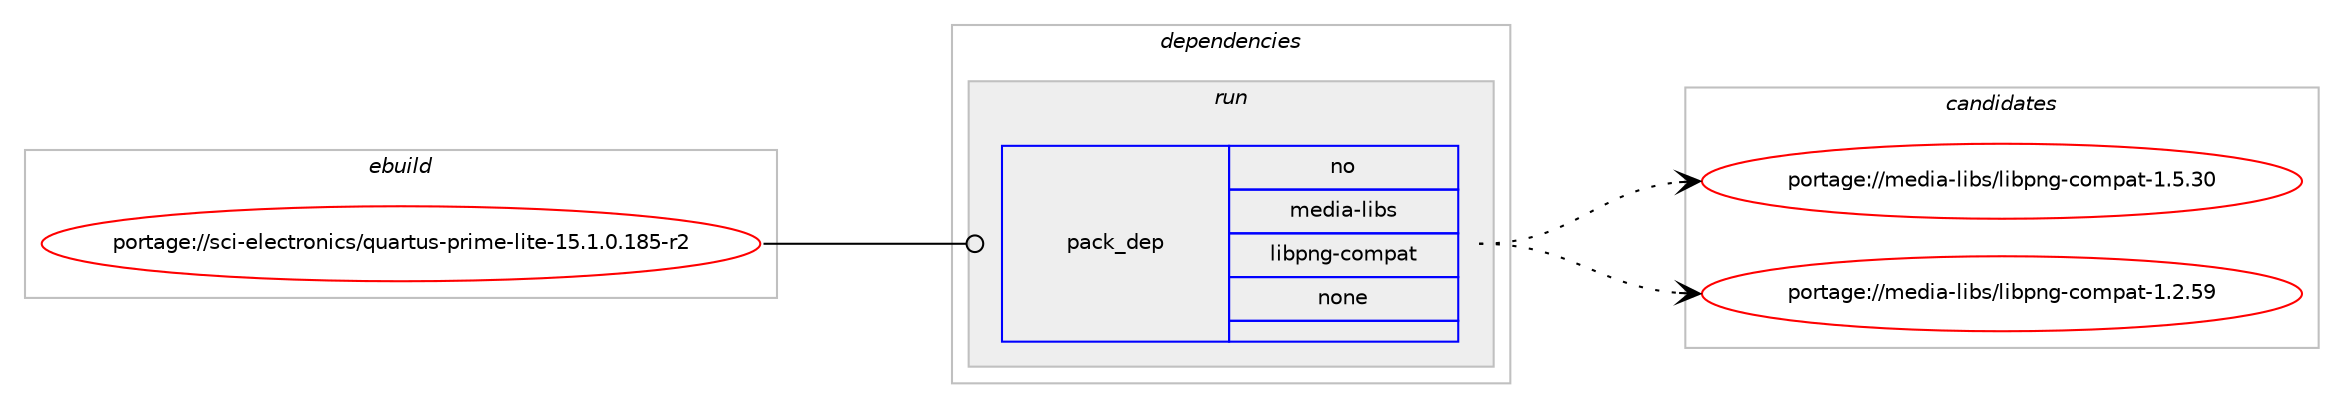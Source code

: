 digraph prolog {

# *************
# Graph options
# *************

newrank=true;
concentrate=true;
compound=true;
graph [rankdir=LR,fontname=Helvetica,fontsize=10,ranksep=1.5];#, ranksep=2.5, nodesep=0.2];
edge  [arrowhead=vee];
node  [fontname=Helvetica,fontsize=10];

# **********
# The ebuild
# **********

subgraph cluster_leftcol {
color=gray;
rank=same;
label=<<i>ebuild</i>>;
id [label="portage://sci-electronics/quartus-prime-lite-15.1.0.185-r2", color=red, width=4, href="../sci-electronics/quartus-prime-lite-15.1.0.185-r2.svg"];
}

# ****************
# The dependencies
# ****************

subgraph cluster_midcol {
color=gray;
label=<<i>dependencies</i>>;
subgraph cluster_compile {
fillcolor="#eeeeee";
style=filled;
label=<<i>compile</i>>;
}
subgraph cluster_compileandrun {
fillcolor="#eeeeee";
style=filled;
label=<<i>compile and run</i>>;
}
subgraph cluster_run {
fillcolor="#eeeeee";
style=filled;
label=<<i>run</i>>;
subgraph pack40857 {
dependency52850 [label=<<TABLE BORDER="0" CELLBORDER="1" CELLSPACING="0" CELLPADDING="4" WIDTH="220"><TR><TD ROWSPAN="6" CELLPADDING="30">pack_dep</TD></TR><TR><TD WIDTH="110">no</TD></TR><TR><TD>media-libs</TD></TR><TR><TD>libpng-compat</TD></TR><TR><TD>none</TD></TR><TR><TD></TD></TR></TABLE>>, shape=none, color=blue];
}
id:e -> dependency52850:w [weight=20,style="solid",arrowhead="odot"];
}
}

# **************
# The candidates
# **************

subgraph cluster_choices {
rank=same;
color=gray;
label=<<i>candidates</i>>;

subgraph choice40857 {
color=black;
nodesep=1;
choice109101100105974510810598115471081059811211010345991111091129711645494653465148 [label="portage://media-libs/libpng-compat-1.5.30", color=red, width=4,href="../media-libs/libpng-compat-1.5.30.svg"];
choice109101100105974510810598115471081059811211010345991111091129711645494650465357 [label="portage://media-libs/libpng-compat-1.2.59", color=red, width=4,href="../media-libs/libpng-compat-1.2.59.svg"];
dependency52850:e -> choice109101100105974510810598115471081059811211010345991111091129711645494653465148:w [style=dotted,weight="100"];
dependency52850:e -> choice109101100105974510810598115471081059811211010345991111091129711645494650465357:w [style=dotted,weight="100"];
}
}

}
